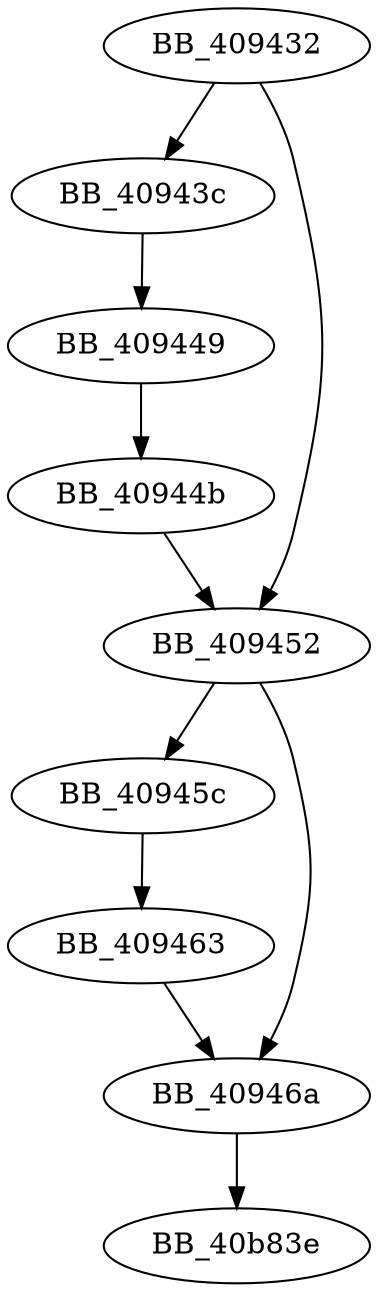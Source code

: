 DiGraph __mtterm{
BB_409432->BB_40943c
BB_409432->BB_409452
BB_40943c->BB_409449
BB_409449->BB_40944b
BB_40944b->BB_409452
BB_409452->BB_40945c
BB_409452->BB_40946a
BB_40945c->BB_409463
BB_409463->BB_40946a
BB_40946a->BB_40b83e
}
